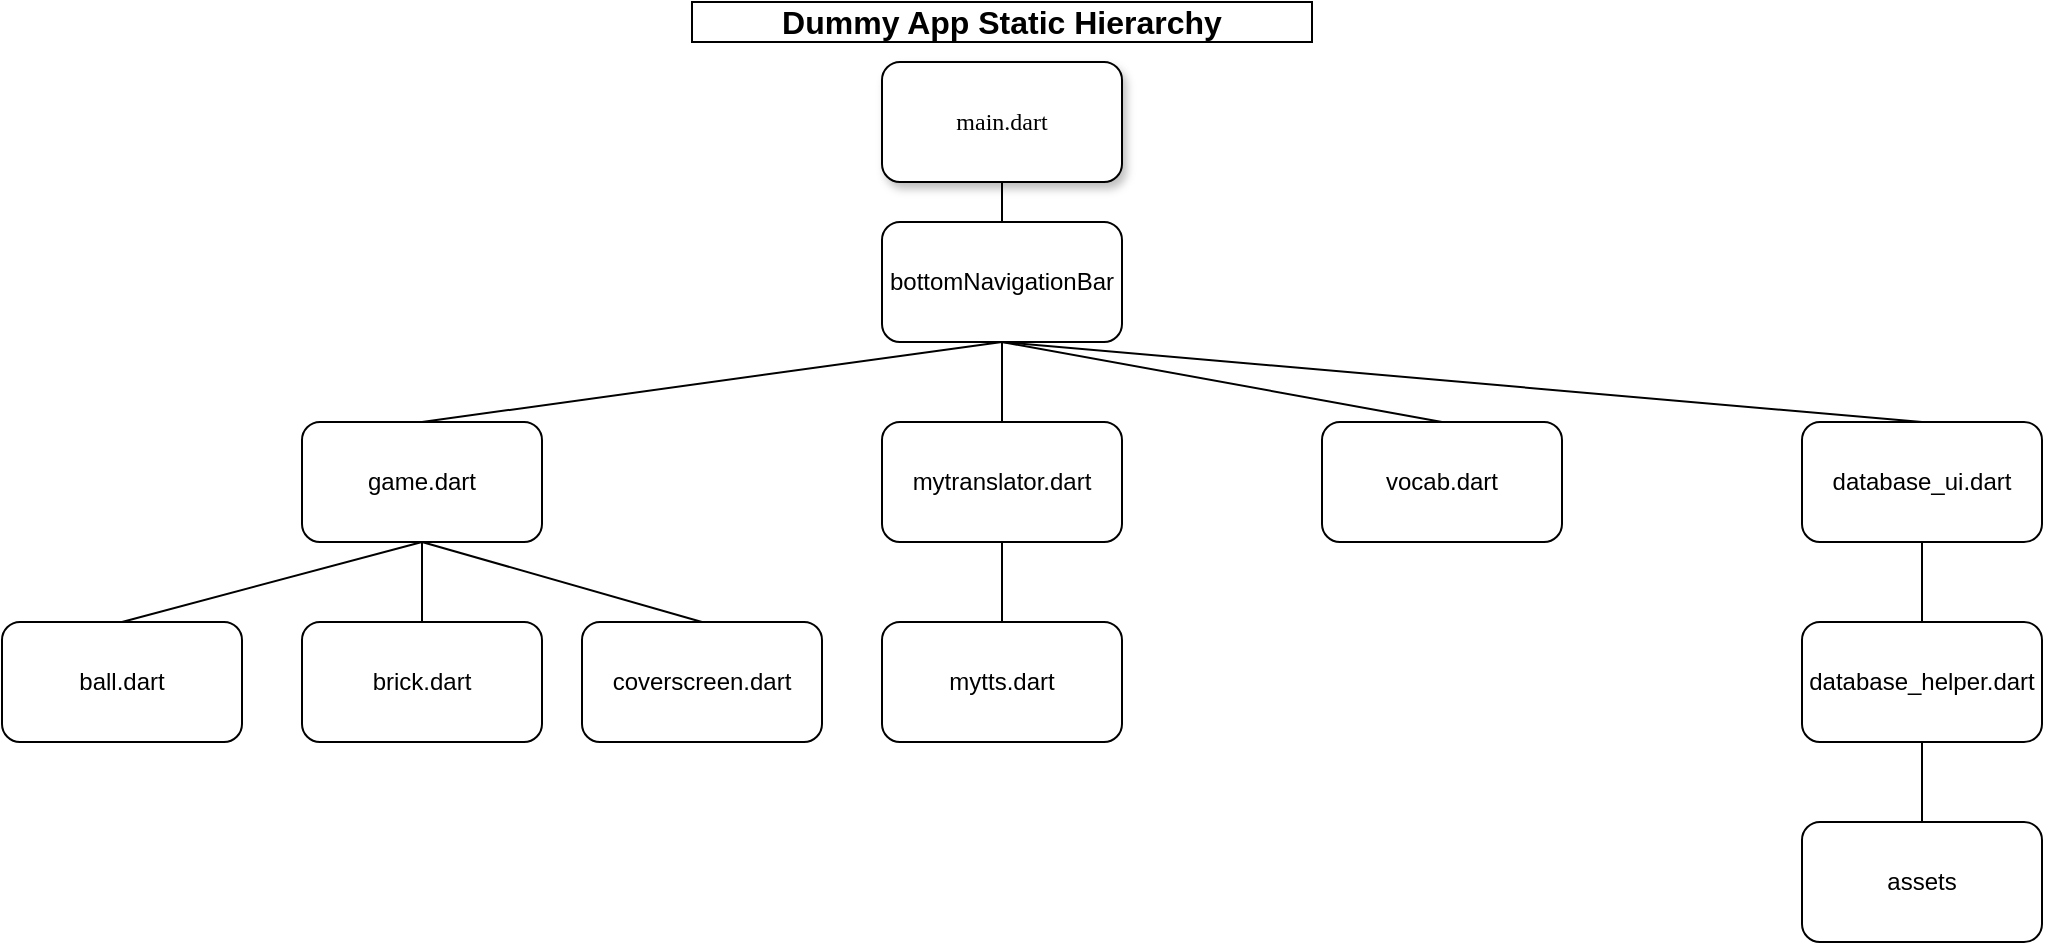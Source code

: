 <mxfile version="20.6.2" type="github">
  <diagram name="Page-1" id="10a91c8b-09ff-31b1-d368-03940ed4cc9e">
    <mxGraphModel dx="1699" dy="706" grid="1" gridSize="10" guides="1" tooltips="1" connect="1" arrows="1" fold="1" page="1" pageScale="1" pageWidth="1100" pageHeight="850" background="none" math="0" shadow="0">
      <root>
        <mxCell id="0" />
        <mxCell id="1" parent="0" />
        <mxCell id="62893188c0fa7362-1" value="main.dart" style="whiteSpace=wrap;html=1;rounded=1;shadow=1;labelBackgroundColor=none;strokeWidth=1;fontFamily=Verdana;fontSize=12;align=center;" parent="1" vertex="1">
          <mxGeometry x="490" y="40" width="120" height="60" as="geometry" />
        </mxCell>
        <mxCell id="WCMsSFBt4wPPEOY5lhQS-1" value="" style="endArrow=none;html=1;rounded=0;exitX=0.5;exitY=1;exitDx=0;exitDy=0;entryX=0.5;entryY=0;entryDx=0;entryDy=0;" parent="1" source="62893188c0fa7362-1" target="WCMsSFBt4wPPEOY5lhQS-4" edge="1">
          <mxGeometry width="50" height="50" relative="1" as="geometry">
            <mxPoint x="570" y="200" as="sourcePoint" />
            <mxPoint x="600" y="120" as="targetPoint" />
          </mxGeometry>
        </mxCell>
        <mxCell id="WCMsSFBt4wPPEOY5lhQS-3" value="game.dart" style="rounded=1;whiteSpace=wrap;html=1;" parent="1" vertex="1">
          <mxGeometry x="200" y="220" width="120" height="60" as="geometry" />
        </mxCell>
        <mxCell id="WCMsSFBt4wPPEOY5lhQS-4" value="bottomNavigationBar" style="rounded=1;whiteSpace=wrap;html=1;" parent="1" vertex="1">
          <mxGeometry x="490" y="120" width="120" height="60" as="geometry" />
        </mxCell>
        <mxCell id="WCMsSFBt4wPPEOY5lhQS-7" value="" style="endArrow=none;html=1;rounded=0;entryX=0.5;entryY=1;entryDx=0;entryDy=0;exitX=0.5;exitY=0;exitDx=0;exitDy=0;" parent="1" source="WCMsSFBt4wPPEOY5lhQS-3" target="WCMsSFBt4wPPEOY5lhQS-4" edge="1">
          <mxGeometry width="50" height="50" relative="1" as="geometry">
            <mxPoint x="530" y="420" as="sourcePoint" />
            <mxPoint x="580" y="370" as="targetPoint" />
          </mxGeometry>
        </mxCell>
        <mxCell id="WCMsSFBt4wPPEOY5lhQS-8" value="coverscreen.dart" style="rounded=1;whiteSpace=wrap;html=1;" parent="1" vertex="1">
          <mxGeometry x="340" y="320" width="120" height="60" as="geometry" />
        </mxCell>
        <mxCell id="WCMsSFBt4wPPEOY5lhQS-9" value="ball.dart" style="rounded=1;whiteSpace=wrap;html=1;" parent="1" vertex="1">
          <mxGeometry x="50" y="320" width="120" height="60" as="geometry" />
        </mxCell>
        <mxCell id="WCMsSFBt4wPPEOY5lhQS-10" value="brick.dart" style="rounded=1;whiteSpace=wrap;html=1;" parent="1" vertex="1">
          <mxGeometry x="200" y="320" width="120" height="60" as="geometry" />
        </mxCell>
        <mxCell id="WCMsSFBt4wPPEOY5lhQS-11" value="" style="endArrow=none;html=1;rounded=0;entryX=0.5;entryY=1;entryDx=0;entryDy=0;exitX=0.5;exitY=0;exitDx=0;exitDy=0;" parent="1" source="WCMsSFBt4wPPEOY5lhQS-10" target="WCMsSFBt4wPPEOY5lhQS-3" edge="1">
          <mxGeometry width="50" height="50" relative="1" as="geometry">
            <mxPoint x="290" y="430" as="sourcePoint" />
            <mxPoint x="340" y="380" as="targetPoint" />
          </mxGeometry>
        </mxCell>
        <mxCell id="WCMsSFBt4wPPEOY5lhQS-12" value="" style="endArrow=none;html=1;rounded=0;entryX=0.5;entryY=0;entryDx=0;entryDy=0;exitX=0.5;exitY=1;exitDx=0;exitDy=0;" parent="1" source="WCMsSFBt4wPPEOY5lhQS-3" target="WCMsSFBt4wPPEOY5lhQS-8" edge="1">
          <mxGeometry width="50" height="50" relative="1" as="geometry">
            <mxPoint x="280" y="300" as="sourcePoint" />
            <mxPoint x="400" y="260" as="targetPoint" />
          </mxGeometry>
        </mxCell>
        <mxCell id="WCMsSFBt4wPPEOY5lhQS-13" value="" style="endArrow=none;html=1;rounded=0;entryX=0.5;entryY=1;entryDx=0;entryDy=0;exitX=0.5;exitY=0;exitDx=0;exitDy=0;" parent="1" source="WCMsSFBt4wPPEOY5lhQS-9" target="WCMsSFBt4wPPEOY5lhQS-3" edge="1">
          <mxGeometry width="50" height="50" relative="1" as="geometry">
            <mxPoint x="110" y="280" as="sourcePoint" />
            <mxPoint x="150" y="270" as="targetPoint" />
          </mxGeometry>
        </mxCell>
        <mxCell id="WCMsSFBt4wPPEOY5lhQS-14" value="mytts.dart" style="rounded=1;whiteSpace=wrap;html=1;" parent="1" vertex="1">
          <mxGeometry x="490" y="320" width="120" height="60" as="geometry" />
        </mxCell>
        <mxCell id="WCMsSFBt4wPPEOY5lhQS-15" value="mytranslator.dart" style="rounded=1;whiteSpace=wrap;html=1;" parent="1" vertex="1">
          <mxGeometry x="490" y="220" width="120" height="60" as="geometry" />
        </mxCell>
        <mxCell id="WCMsSFBt4wPPEOY5lhQS-16" value="" style="endArrow=none;html=1;rounded=0;entryX=0.5;entryY=1;entryDx=0;entryDy=0;exitX=0.5;exitY=0;exitDx=0;exitDy=0;" parent="1" source="WCMsSFBt4wPPEOY5lhQS-14" target="WCMsSFBt4wPPEOY5lhQS-15" edge="1">
          <mxGeometry width="50" height="50" relative="1" as="geometry">
            <mxPoint x="530" y="420" as="sourcePoint" />
            <mxPoint x="580" y="370" as="targetPoint" />
          </mxGeometry>
        </mxCell>
        <mxCell id="WCMsSFBt4wPPEOY5lhQS-17" value="" style="endArrow=none;html=1;rounded=0;entryX=0.5;entryY=1;entryDx=0;entryDy=0;exitX=0.5;exitY=0;exitDx=0;exitDy=0;" parent="1" source="WCMsSFBt4wPPEOY5lhQS-15" target="WCMsSFBt4wPPEOY5lhQS-4" edge="1">
          <mxGeometry width="50" height="50" relative="1" as="geometry">
            <mxPoint x="530" y="420" as="sourcePoint" />
            <mxPoint x="580" y="370" as="targetPoint" />
          </mxGeometry>
        </mxCell>
        <mxCell id="WCMsSFBt4wPPEOY5lhQS-18" value="vocab.dart" style="rounded=1;whiteSpace=wrap;html=1;" parent="1" vertex="1">
          <mxGeometry x="710" y="220" width="120" height="60" as="geometry" />
        </mxCell>
        <mxCell id="WCMsSFBt4wPPEOY5lhQS-19" value="assets" style="rounded=1;whiteSpace=wrap;html=1;" parent="1" vertex="1">
          <mxGeometry x="950" y="420" width="120" height="60" as="geometry" />
        </mxCell>
        <mxCell id="WCMsSFBt4wPPEOY5lhQS-20" value="" style="endArrow=none;html=1;rounded=0;exitX=0.5;exitY=0;exitDx=0;exitDy=0;entryX=0.5;entryY=1;entryDx=0;entryDy=0;" parent="1" source="WCMsSFBt4wPPEOY5lhQS-19" target="WCMsSFBt4wPPEOY5lhQS-22" edge="1">
          <mxGeometry width="50" height="50" relative="1" as="geometry">
            <mxPoint x="780" y="340" as="sourcePoint" />
            <mxPoint x="770" y="380" as="targetPoint" />
          </mxGeometry>
        </mxCell>
        <mxCell id="WCMsSFBt4wPPEOY5lhQS-21" value="" style="endArrow=none;html=1;rounded=0;exitX=0.5;exitY=1;exitDx=0;exitDy=0;entryX=0.5;entryY=0;entryDx=0;entryDy=0;" parent="1" source="WCMsSFBt4wPPEOY5lhQS-4" target="WCMsSFBt4wPPEOY5lhQS-18" edge="1">
          <mxGeometry width="50" height="50" relative="1" as="geometry">
            <mxPoint x="710" y="190" as="sourcePoint" />
            <mxPoint x="760" y="140" as="targetPoint" />
          </mxGeometry>
        </mxCell>
        <mxCell id="WCMsSFBt4wPPEOY5lhQS-22" value="database_helper.dart" style="rounded=1;whiteSpace=wrap;html=1;" parent="1" vertex="1">
          <mxGeometry x="950" y="320" width="120" height="60" as="geometry" />
        </mxCell>
        <mxCell id="WCMsSFBt4wPPEOY5lhQS-23" value="database_ui.dart" style="rounded=1;whiteSpace=wrap;html=1;" parent="1" vertex="1">
          <mxGeometry x="950" y="220" width="120" height="60" as="geometry" />
        </mxCell>
        <mxCell id="WCMsSFBt4wPPEOY5lhQS-24" value="" style="endArrow=none;html=1;rounded=0;exitX=0.5;exitY=1;exitDx=0;exitDy=0;entryX=0.5;entryY=0;entryDx=0;entryDy=0;" parent="1" source="WCMsSFBt4wPPEOY5lhQS-4" target="WCMsSFBt4wPPEOY5lhQS-23" edge="1">
          <mxGeometry width="50" height="50" relative="1" as="geometry">
            <mxPoint x="530" y="420" as="sourcePoint" />
            <mxPoint x="580" y="370" as="targetPoint" />
          </mxGeometry>
        </mxCell>
        <mxCell id="WCMsSFBt4wPPEOY5lhQS-25" value="" style="endArrow=none;html=1;rounded=0;exitX=0.5;exitY=1;exitDx=0;exitDy=0;entryX=0.5;entryY=0;entryDx=0;entryDy=0;" parent="1" source="WCMsSFBt4wPPEOY5lhQS-23" target="WCMsSFBt4wPPEOY5lhQS-22" edge="1">
          <mxGeometry width="50" height="50" relative="1" as="geometry">
            <mxPoint x="530" y="420" as="sourcePoint" />
            <mxPoint x="580" y="370" as="targetPoint" />
          </mxGeometry>
        </mxCell>
        <mxCell id="WCMsSFBt4wPPEOY5lhQS-26" value="&lt;font size=&quot;1&quot; style=&quot;&quot;&gt;&lt;b style=&quot;font-size: 16px;&quot;&gt;Dummy App Static Hierarchy&lt;/b&gt;&lt;/font&gt;" style="rounded=0;whiteSpace=wrap;html=1;" parent="1" vertex="1">
          <mxGeometry x="395" y="10" width="310" height="20" as="geometry" />
        </mxCell>
      </root>
    </mxGraphModel>
  </diagram>
</mxfile>
